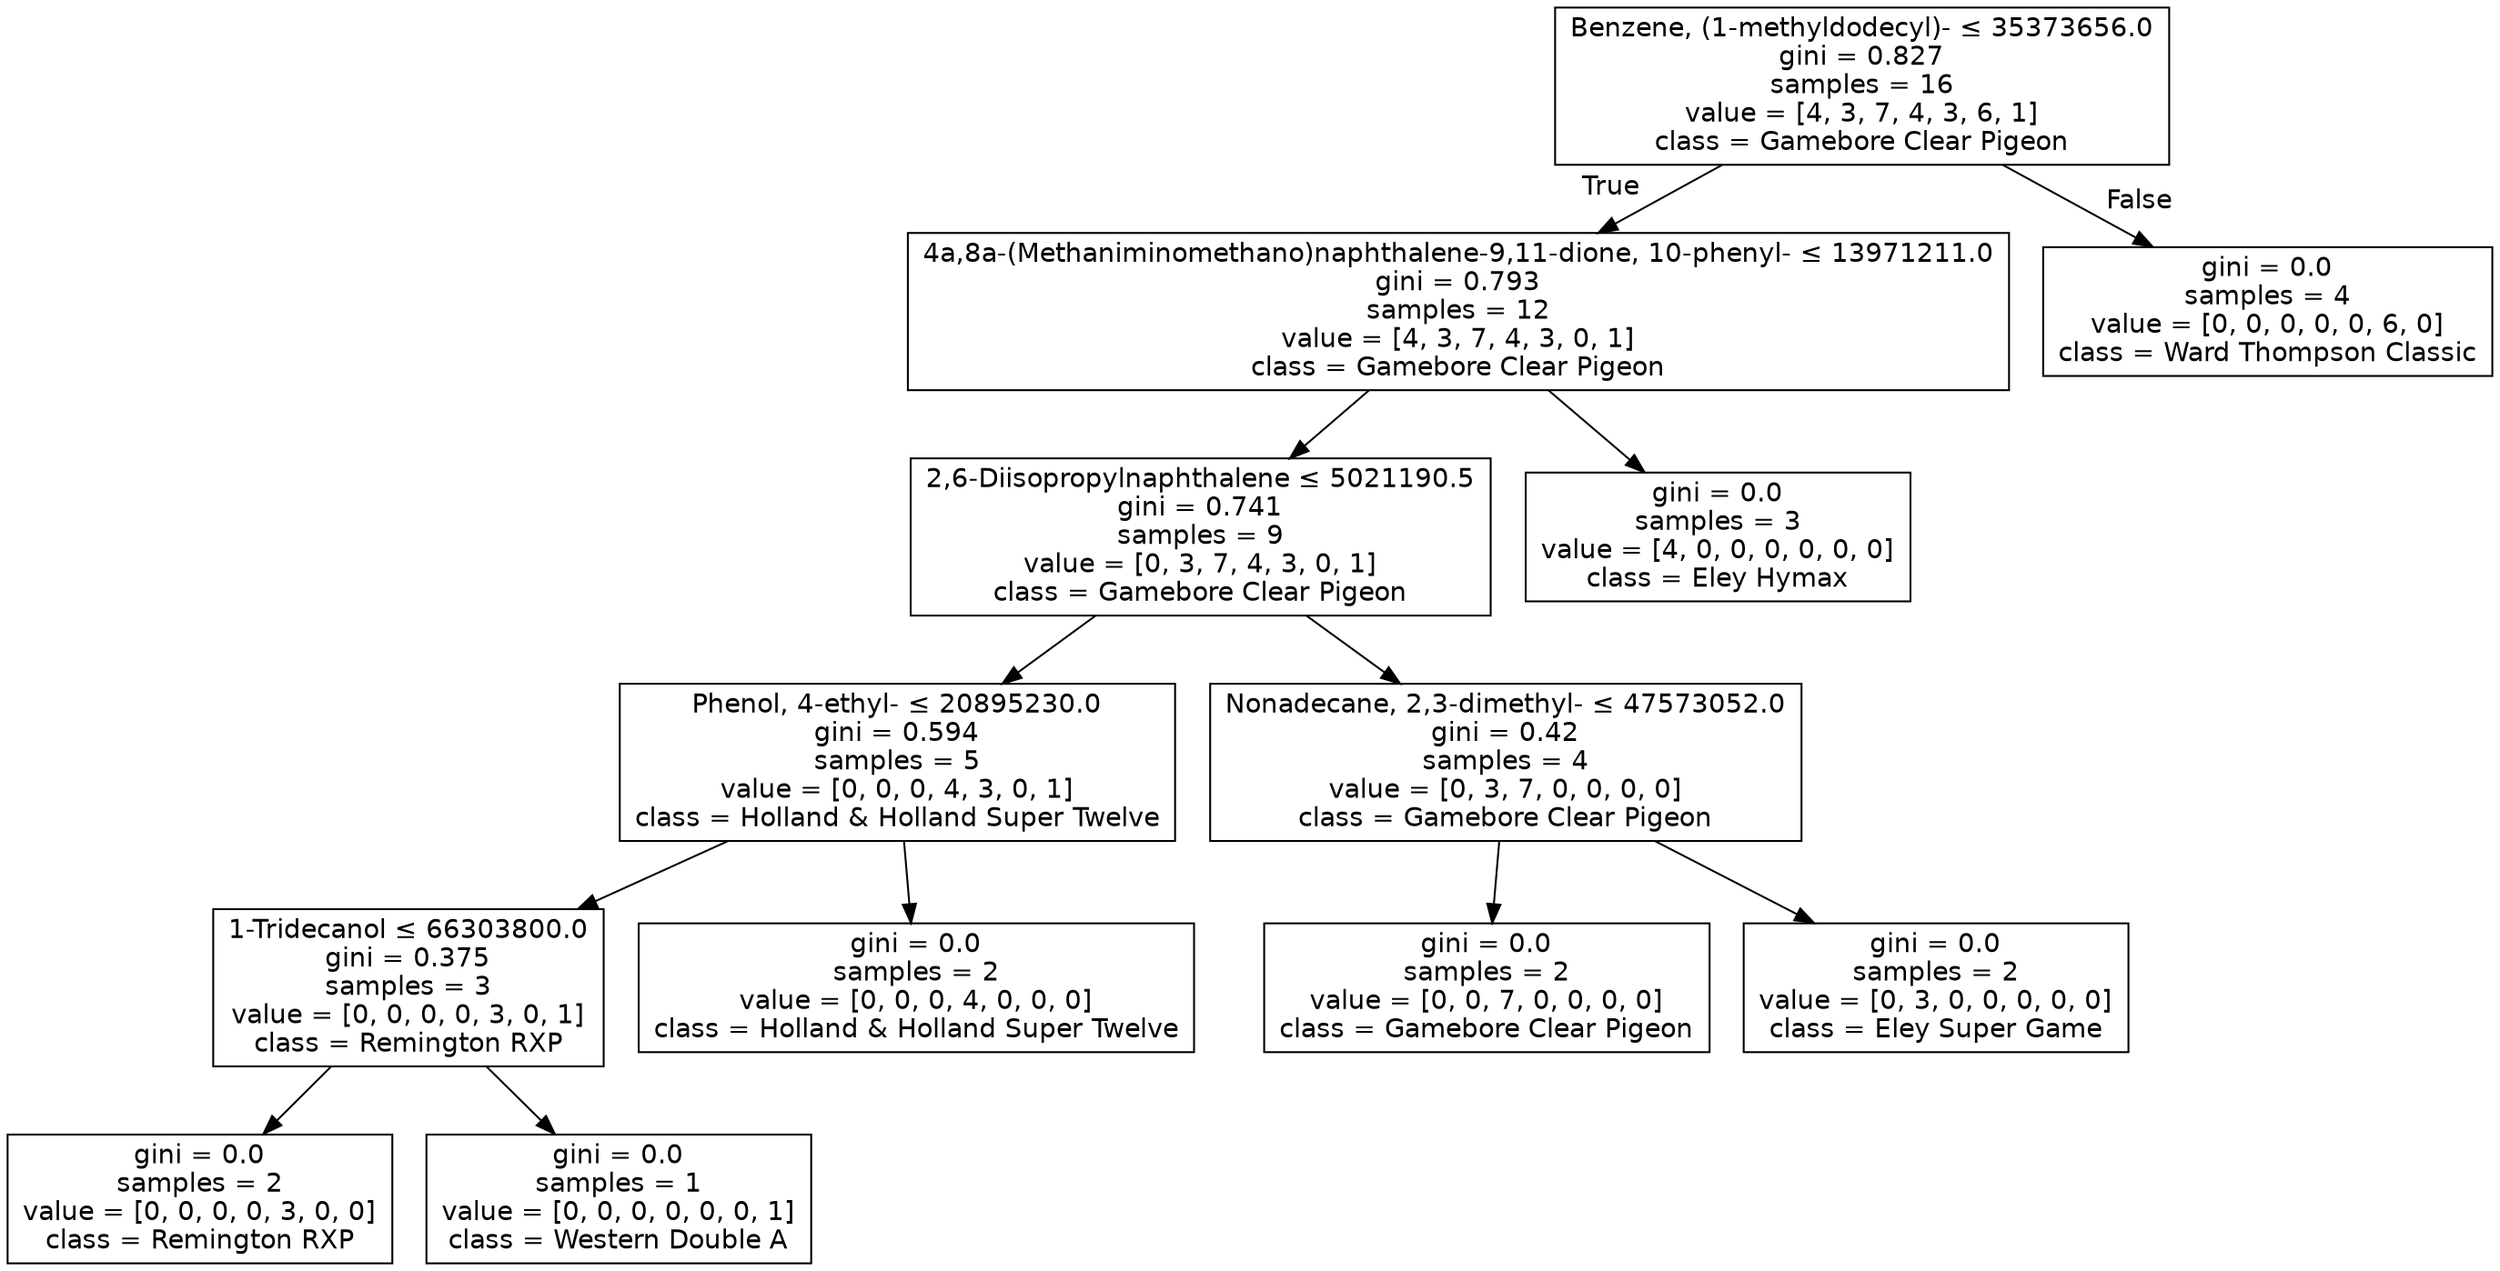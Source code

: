 digraph Tree {
node [shape=box, fontname="helvetica"] ;
edge [fontname="helvetica"] ;
0 [label=<Benzene, (1-methyldodecyl)- &le; 35373656.0<br/>gini = 0.827<br/>samples = 16<br/>value = [4, 3, 7, 4, 3, 6, 1]<br/>class = Gamebore Clear Pigeon>] ;
1 [label=<4a,8a-(Methaniminomethano)naphthalene-9,11-dione, 10-phenyl- &le; 13971211.0<br/>gini = 0.793<br/>samples = 12<br/>value = [4, 3, 7, 4, 3, 0, 1]<br/>class = Gamebore Clear Pigeon>] ;
0 -> 1 [labeldistance=2.5, labelangle=45, headlabel="True"] ;
2 [label=<2,6-Diisopropylnaphthalene &le; 5021190.5<br/>gini = 0.741<br/>samples = 9<br/>value = [0, 3, 7, 4, 3, 0, 1]<br/>class = Gamebore Clear Pigeon>] ;
1 -> 2 ;
3 [label=<Phenol, 4-ethyl- &le; 20895230.0<br/>gini = 0.594<br/>samples = 5<br/>value = [0, 0, 0, 4, 3, 0, 1]<br/>class = Holland &amp; Holland Super Twelve>] ;
2 -> 3 ;
4 [label=<1-Tridecanol &le; 66303800.0<br/>gini = 0.375<br/>samples = 3<br/>value = [0, 0, 0, 0, 3, 0, 1]<br/>class = Remington RXP>] ;
3 -> 4 ;
5 [label=<gini = 0.0<br/>samples = 2<br/>value = [0, 0, 0, 0, 3, 0, 0]<br/>class = Remington RXP>] ;
4 -> 5 ;
6 [label=<gini = 0.0<br/>samples = 1<br/>value = [0, 0, 0, 0, 0, 0, 1]<br/>class = Western Double A>] ;
4 -> 6 ;
7 [label=<gini = 0.0<br/>samples = 2<br/>value = [0, 0, 0, 4, 0, 0, 0]<br/>class = Holland &amp; Holland Super Twelve>] ;
3 -> 7 ;
8 [label=<Nonadecane, 2,3-dimethyl- &le; 47573052.0<br/>gini = 0.42<br/>samples = 4<br/>value = [0, 3, 7, 0, 0, 0, 0]<br/>class = Gamebore Clear Pigeon>] ;
2 -> 8 ;
9 [label=<gini = 0.0<br/>samples = 2<br/>value = [0, 0, 7, 0, 0, 0, 0]<br/>class = Gamebore Clear Pigeon>] ;
8 -> 9 ;
10 [label=<gini = 0.0<br/>samples = 2<br/>value = [0, 3, 0, 0, 0, 0, 0]<br/>class = Eley Super Game>] ;
8 -> 10 ;
11 [label=<gini = 0.0<br/>samples = 3<br/>value = [4, 0, 0, 0, 0, 0, 0]<br/>class = Eley Hymax>] ;
1 -> 11 ;
12 [label=<gini = 0.0<br/>samples = 4<br/>value = [0, 0, 0, 0, 0, 6, 0]<br/>class = Ward Thompson Classic>] ;
0 -> 12 [labeldistance=2.5, labelangle=-45, headlabel="False"] ;
}
